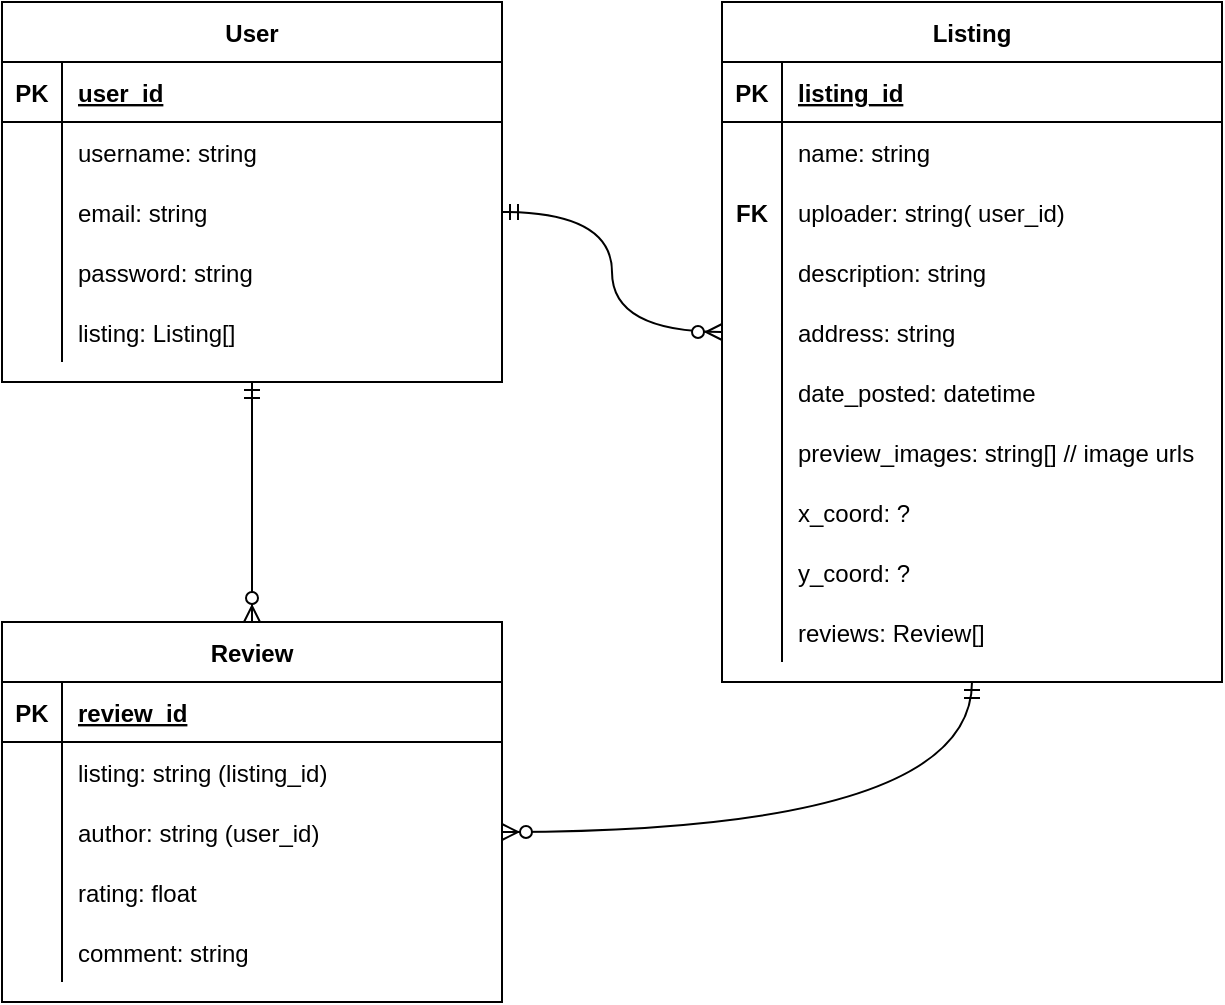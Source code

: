 <mxfile version="13.6.2" type="device"><diagram id="R2lEEEUBdFMjLlhIrx00" name="Page-1"><mxGraphModel dx="1422" dy="862" grid="1" gridSize="10" guides="1" tooltips="1" connect="1" arrows="1" fold="1" page="1" pageScale="1" pageWidth="850" pageHeight="1100" math="0" shadow="0" extFonts="Permanent Marker^https://fonts.googleapis.com/css?family=Permanent+Marker"><root><mxCell id="0"/><mxCell id="1" parent="0"/><mxCell id="j2PaRUe0eenBZdGdECrB-62" style="edgeStyle=orthogonalEdgeStyle;curved=1;rounded=0;orthogonalLoop=1;jettySize=auto;html=1;exitX=0.5;exitY=1;exitDx=0;exitDy=0;entryX=1;entryY=0.5;entryDx=0;entryDy=0;startArrow=ERmandOne;startFill=0;endArrow=ERzeroToMany;endFill=1;" edge="1" parent="1" source="j2PaRUe0eenBZdGdECrB-10" target="j2PaRUe0eenBZdGdECrB-51"><mxGeometry relative="1" as="geometry"/></mxCell><mxCell id="j2PaRUe0eenBZdGdECrB-61" style="edgeStyle=orthogonalEdgeStyle;curved=1;rounded=0;orthogonalLoop=1;jettySize=auto;html=1;exitX=0.5;exitY=1;exitDx=0;exitDy=0;entryX=0.5;entryY=0;entryDx=0;entryDy=0;startArrow=ERmandOne;startFill=0;endArrow=ERzeroToMany;endFill=1;" edge="1" parent="1" source="C-vyLk0tnHw3VtMMgP7b-23" target="j2PaRUe0eenBZdGdECrB-44"><mxGeometry relative="1" as="geometry"/></mxCell><mxCell id="j2PaRUe0eenBZdGdECrB-60" style="edgeStyle=orthogonalEdgeStyle;rounded=0;orthogonalLoop=1;jettySize=auto;html=1;exitX=0;exitY=0.5;exitDx=0;exitDy=0;entryX=1;entryY=0.5;entryDx=0;entryDy=0;curved=1;endArrow=ERmandOne;endFill=0;startArrow=ERzeroToMany;startFill=1;" edge="1" parent="1" source="j2PaRUe0eenBZdGdECrB-23" target="j2PaRUe0eenBZdGdECrB-1"><mxGeometry relative="1" as="geometry"/></mxCell><mxCell id="j2PaRUe0eenBZdGdECrB-10" value="Listing" style="shape=table;startSize=30;container=1;collapsible=1;childLayout=tableLayout;fixedRows=1;rowLines=0;fontStyle=1;align=center;resizeLast=1;" vertex="1" parent="1"><mxGeometry x="480" y="100" width="250" height="340" as="geometry"/></mxCell><mxCell id="j2PaRUe0eenBZdGdECrB-11" value="" style="shape=partialRectangle;collapsible=0;dropTarget=0;pointerEvents=0;fillColor=none;points=[[0,0.5],[1,0.5]];portConstraint=eastwest;top=0;left=0;right=0;bottom=1;" vertex="1" parent="j2PaRUe0eenBZdGdECrB-10"><mxGeometry y="30" width="250" height="30" as="geometry"/></mxCell><mxCell id="j2PaRUe0eenBZdGdECrB-12" value="PK" style="shape=partialRectangle;overflow=hidden;connectable=0;fillColor=none;top=0;left=0;bottom=0;right=0;fontStyle=1;" vertex="1" parent="j2PaRUe0eenBZdGdECrB-11"><mxGeometry width="30" height="30" as="geometry"/></mxCell><mxCell id="j2PaRUe0eenBZdGdECrB-13" value="listing_id" style="shape=partialRectangle;overflow=hidden;connectable=0;fillColor=none;top=0;left=0;bottom=0;right=0;align=left;spacingLeft=6;fontStyle=5;" vertex="1" parent="j2PaRUe0eenBZdGdECrB-11"><mxGeometry x="30" width="220" height="30" as="geometry"/></mxCell><mxCell id="j2PaRUe0eenBZdGdECrB-14" value="" style="shape=partialRectangle;collapsible=0;dropTarget=0;pointerEvents=0;fillColor=none;points=[[0,0.5],[1,0.5]];portConstraint=eastwest;top=0;left=0;right=0;bottom=0;" vertex="1" parent="j2PaRUe0eenBZdGdECrB-10"><mxGeometry y="60" width="250" height="30" as="geometry"/></mxCell><mxCell id="j2PaRUe0eenBZdGdECrB-15" value="" style="shape=partialRectangle;overflow=hidden;connectable=0;fillColor=none;top=0;left=0;bottom=0;right=0;" vertex="1" parent="j2PaRUe0eenBZdGdECrB-14"><mxGeometry width="30" height="30" as="geometry"/></mxCell><mxCell id="j2PaRUe0eenBZdGdECrB-16" value="name: string" style="shape=partialRectangle;overflow=hidden;connectable=0;fillColor=none;top=0;left=0;bottom=0;right=0;align=left;spacingLeft=6;" vertex="1" parent="j2PaRUe0eenBZdGdECrB-14"><mxGeometry x="30" width="220" height="30" as="geometry"/></mxCell><mxCell id="j2PaRUe0eenBZdGdECrB-17" value="" style="shape=partialRectangle;collapsible=0;dropTarget=0;pointerEvents=0;fillColor=none;points=[[0,0.5],[1,0.5]];portConstraint=eastwest;top=0;left=0;right=0;bottom=0;" vertex="1" parent="j2PaRUe0eenBZdGdECrB-10"><mxGeometry y="90" width="250" height="30" as="geometry"/></mxCell><mxCell id="j2PaRUe0eenBZdGdECrB-18" value="FK" style="shape=partialRectangle;overflow=hidden;connectable=0;fillColor=none;top=0;left=0;bottom=0;right=0;fontStyle=1" vertex="1" parent="j2PaRUe0eenBZdGdECrB-17"><mxGeometry width="30" height="30" as="geometry"/></mxCell><mxCell id="j2PaRUe0eenBZdGdECrB-19" value="uploader: string( user_id)" style="shape=partialRectangle;overflow=hidden;connectable=0;fillColor=none;top=0;left=0;bottom=0;right=0;align=left;spacingLeft=6;" vertex="1" parent="j2PaRUe0eenBZdGdECrB-17"><mxGeometry x="30" width="220" height="30" as="geometry"/></mxCell><mxCell id="j2PaRUe0eenBZdGdECrB-20" value="" style="shape=partialRectangle;collapsible=0;dropTarget=0;pointerEvents=0;fillColor=none;points=[[0,0.5],[1,0.5]];portConstraint=eastwest;top=0;left=0;right=0;bottom=0;" vertex="1" parent="j2PaRUe0eenBZdGdECrB-10"><mxGeometry y="120" width="250" height="30" as="geometry"/></mxCell><mxCell id="j2PaRUe0eenBZdGdECrB-21" value="" style="shape=partialRectangle;overflow=hidden;connectable=0;fillColor=none;top=0;left=0;bottom=0;right=0;" vertex="1" parent="j2PaRUe0eenBZdGdECrB-20"><mxGeometry width="30" height="30" as="geometry"/></mxCell><mxCell id="j2PaRUe0eenBZdGdECrB-22" value="description: string" style="shape=partialRectangle;overflow=hidden;connectable=0;fillColor=none;top=0;left=0;bottom=0;right=0;align=left;spacingLeft=6;" vertex="1" parent="j2PaRUe0eenBZdGdECrB-20"><mxGeometry x="30" width="220" height="30" as="geometry"/></mxCell><mxCell id="j2PaRUe0eenBZdGdECrB-23" value="" style="shape=partialRectangle;collapsible=0;dropTarget=0;pointerEvents=0;fillColor=none;points=[[0,0.5],[1,0.5]];portConstraint=eastwest;top=0;left=0;right=0;bottom=0;" vertex="1" parent="j2PaRUe0eenBZdGdECrB-10"><mxGeometry y="150" width="250" height="30" as="geometry"/></mxCell><mxCell id="j2PaRUe0eenBZdGdECrB-24" value="" style="shape=partialRectangle;overflow=hidden;connectable=0;fillColor=none;top=0;left=0;bottom=0;right=0;" vertex="1" parent="j2PaRUe0eenBZdGdECrB-23"><mxGeometry width="30" height="30" as="geometry"/></mxCell><mxCell id="j2PaRUe0eenBZdGdECrB-25" value="address: string" style="shape=partialRectangle;overflow=hidden;connectable=0;fillColor=none;top=0;left=0;bottom=0;right=0;align=left;spacingLeft=6;" vertex="1" parent="j2PaRUe0eenBZdGdECrB-23"><mxGeometry x="30" width="220" height="30" as="geometry"/></mxCell><mxCell id="j2PaRUe0eenBZdGdECrB-38" value="" style="shape=partialRectangle;collapsible=0;dropTarget=0;pointerEvents=0;fillColor=none;points=[[0,0.5],[1,0.5]];portConstraint=eastwest;top=0;left=0;right=0;bottom=0;" vertex="1" parent="j2PaRUe0eenBZdGdECrB-10"><mxGeometry y="180" width="250" height="30" as="geometry"/></mxCell><mxCell id="j2PaRUe0eenBZdGdECrB-39" value="" style="shape=partialRectangle;overflow=hidden;connectable=0;fillColor=none;top=0;left=0;bottom=0;right=0;" vertex="1" parent="j2PaRUe0eenBZdGdECrB-38"><mxGeometry width="30" height="30" as="geometry"/></mxCell><mxCell id="j2PaRUe0eenBZdGdECrB-40" value="date_posted: datetime" style="shape=partialRectangle;overflow=hidden;connectable=0;fillColor=none;top=0;left=0;bottom=0;right=0;align=left;spacingLeft=6;" vertex="1" parent="j2PaRUe0eenBZdGdECrB-38"><mxGeometry x="30" width="220" height="30" as="geometry"/></mxCell><mxCell id="j2PaRUe0eenBZdGdECrB-26" value="" style="shape=partialRectangle;collapsible=0;dropTarget=0;pointerEvents=0;fillColor=none;points=[[0,0.5],[1,0.5]];portConstraint=eastwest;top=0;left=0;right=0;bottom=0;" vertex="1" parent="j2PaRUe0eenBZdGdECrB-10"><mxGeometry y="210" width="250" height="30" as="geometry"/></mxCell><mxCell id="j2PaRUe0eenBZdGdECrB-27" value="" style="shape=partialRectangle;overflow=hidden;connectable=0;fillColor=none;top=0;left=0;bottom=0;right=0;" vertex="1" parent="j2PaRUe0eenBZdGdECrB-26"><mxGeometry width="30" height="30" as="geometry"/></mxCell><mxCell id="j2PaRUe0eenBZdGdECrB-28" value="preview_images: string[] // image urls" style="shape=partialRectangle;overflow=hidden;connectable=0;fillColor=none;top=0;left=0;bottom=0;right=0;align=left;spacingLeft=6;" vertex="1" parent="j2PaRUe0eenBZdGdECrB-26"><mxGeometry x="30" width="220" height="30" as="geometry"/></mxCell><mxCell id="j2PaRUe0eenBZdGdECrB-29" value="" style="shape=partialRectangle;collapsible=0;dropTarget=0;pointerEvents=0;fillColor=none;points=[[0,0.5],[1,0.5]];portConstraint=eastwest;top=0;left=0;right=0;bottom=0;" vertex="1" parent="j2PaRUe0eenBZdGdECrB-10"><mxGeometry y="240" width="250" height="30" as="geometry"/></mxCell><mxCell id="j2PaRUe0eenBZdGdECrB-30" value="" style="shape=partialRectangle;overflow=hidden;connectable=0;fillColor=none;top=0;left=0;bottom=0;right=0;" vertex="1" parent="j2PaRUe0eenBZdGdECrB-29"><mxGeometry width="30" height="30" as="geometry"/></mxCell><mxCell id="j2PaRUe0eenBZdGdECrB-31" value="x_coord: ?" style="shape=partialRectangle;overflow=hidden;connectable=0;fillColor=none;top=0;left=0;bottom=0;right=0;align=left;spacingLeft=6;" vertex="1" parent="j2PaRUe0eenBZdGdECrB-29"><mxGeometry x="30" width="220" height="30" as="geometry"/></mxCell><mxCell id="j2PaRUe0eenBZdGdECrB-32" value="" style="shape=partialRectangle;collapsible=0;dropTarget=0;pointerEvents=0;fillColor=none;points=[[0,0.5],[1,0.5]];portConstraint=eastwest;top=0;left=0;right=0;bottom=0;" vertex="1" parent="j2PaRUe0eenBZdGdECrB-10"><mxGeometry y="270" width="250" height="30" as="geometry"/></mxCell><mxCell id="j2PaRUe0eenBZdGdECrB-33" value="" style="shape=partialRectangle;overflow=hidden;connectable=0;fillColor=none;top=0;left=0;bottom=0;right=0;" vertex="1" parent="j2PaRUe0eenBZdGdECrB-32"><mxGeometry width="30" height="30" as="geometry"/></mxCell><mxCell id="j2PaRUe0eenBZdGdECrB-34" value="y_coord: ?" style="shape=partialRectangle;overflow=hidden;connectable=0;fillColor=none;top=0;left=0;bottom=0;right=0;align=left;spacingLeft=6;" vertex="1" parent="j2PaRUe0eenBZdGdECrB-32"><mxGeometry x="30" width="220" height="30" as="geometry"/></mxCell><mxCell id="j2PaRUe0eenBZdGdECrB-41" value="" style="shape=partialRectangle;collapsible=0;dropTarget=0;pointerEvents=0;fillColor=none;points=[[0,0.5],[1,0.5]];portConstraint=eastwest;top=0;left=0;right=0;bottom=0;" vertex="1" parent="j2PaRUe0eenBZdGdECrB-10"><mxGeometry y="300" width="250" height="30" as="geometry"/></mxCell><mxCell id="j2PaRUe0eenBZdGdECrB-42" value="" style="shape=partialRectangle;overflow=hidden;connectable=0;fillColor=none;top=0;left=0;bottom=0;right=0;" vertex="1" parent="j2PaRUe0eenBZdGdECrB-41"><mxGeometry width="30" height="30" as="geometry"/></mxCell><mxCell id="j2PaRUe0eenBZdGdECrB-43" value="reviews: Review[]" style="shape=partialRectangle;overflow=hidden;connectable=0;fillColor=none;top=0;left=0;bottom=0;right=0;align=left;spacingLeft=6;" vertex="1" parent="j2PaRUe0eenBZdGdECrB-41"><mxGeometry x="30" width="220" height="30" as="geometry"/></mxCell><mxCell id="C-vyLk0tnHw3VtMMgP7b-23" value="User" style="shape=table;startSize=30;container=1;collapsible=1;childLayout=tableLayout;fixedRows=1;rowLines=0;fontStyle=1;align=center;resizeLast=1;" parent="1" vertex="1"><mxGeometry x="120" y="100" width="250" height="190" as="geometry"/></mxCell><mxCell id="C-vyLk0tnHw3VtMMgP7b-24" value="" style="shape=partialRectangle;collapsible=0;dropTarget=0;pointerEvents=0;fillColor=none;points=[[0,0.5],[1,0.5]];portConstraint=eastwest;top=0;left=0;right=0;bottom=1;" parent="C-vyLk0tnHw3VtMMgP7b-23" vertex="1"><mxGeometry y="30" width="250" height="30" as="geometry"/></mxCell><mxCell id="C-vyLk0tnHw3VtMMgP7b-25" value="PK" style="shape=partialRectangle;overflow=hidden;connectable=0;fillColor=none;top=0;left=0;bottom=0;right=0;fontStyle=1;" parent="C-vyLk0tnHw3VtMMgP7b-24" vertex="1"><mxGeometry width="30" height="30" as="geometry"/></mxCell><mxCell id="C-vyLk0tnHw3VtMMgP7b-26" value="user_id" style="shape=partialRectangle;overflow=hidden;connectable=0;fillColor=none;top=0;left=0;bottom=0;right=0;align=left;spacingLeft=6;fontStyle=5;" parent="C-vyLk0tnHw3VtMMgP7b-24" vertex="1"><mxGeometry x="30" width="220" height="30" as="geometry"/></mxCell><mxCell id="C-vyLk0tnHw3VtMMgP7b-27" value="" style="shape=partialRectangle;collapsible=0;dropTarget=0;pointerEvents=0;fillColor=none;points=[[0,0.5],[1,0.5]];portConstraint=eastwest;top=0;left=0;right=0;bottom=0;" parent="C-vyLk0tnHw3VtMMgP7b-23" vertex="1"><mxGeometry y="60" width="250" height="30" as="geometry"/></mxCell><mxCell id="C-vyLk0tnHw3VtMMgP7b-28" value="" style="shape=partialRectangle;overflow=hidden;connectable=0;fillColor=none;top=0;left=0;bottom=0;right=0;" parent="C-vyLk0tnHw3VtMMgP7b-27" vertex="1"><mxGeometry width="30" height="30" as="geometry"/></mxCell><mxCell id="C-vyLk0tnHw3VtMMgP7b-29" value="username: string" style="shape=partialRectangle;overflow=hidden;connectable=0;fillColor=none;top=0;left=0;bottom=0;right=0;align=left;spacingLeft=6;" parent="C-vyLk0tnHw3VtMMgP7b-27" vertex="1"><mxGeometry x="30" width="220" height="30" as="geometry"/></mxCell><mxCell id="j2PaRUe0eenBZdGdECrB-1" value="" style="shape=partialRectangle;collapsible=0;dropTarget=0;pointerEvents=0;fillColor=none;points=[[0,0.5],[1,0.5]];portConstraint=eastwest;top=0;left=0;right=0;bottom=0;" vertex="1" parent="C-vyLk0tnHw3VtMMgP7b-23"><mxGeometry y="90" width="250" height="30" as="geometry"/></mxCell><mxCell id="j2PaRUe0eenBZdGdECrB-2" value="" style="shape=partialRectangle;overflow=hidden;connectable=0;fillColor=none;top=0;left=0;bottom=0;right=0;" vertex="1" parent="j2PaRUe0eenBZdGdECrB-1"><mxGeometry width="30" height="30" as="geometry"/></mxCell><mxCell id="j2PaRUe0eenBZdGdECrB-3" value="email: string" style="shape=partialRectangle;overflow=hidden;connectable=0;fillColor=none;top=0;left=0;bottom=0;right=0;align=left;spacingLeft=6;" vertex="1" parent="j2PaRUe0eenBZdGdECrB-1"><mxGeometry x="30" width="220" height="30" as="geometry"/></mxCell><mxCell id="j2PaRUe0eenBZdGdECrB-4" value="" style="shape=partialRectangle;collapsible=0;dropTarget=0;pointerEvents=0;fillColor=none;points=[[0,0.5],[1,0.5]];portConstraint=eastwest;top=0;left=0;right=0;bottom=0;" vertex="1" parent="C-vyLk0tnHw3VtMMgP7b-23"><mxGeometry y="120" width="250" height="30" as="geometry"/></mxCell><mxCell id="j2PaRUe0eenBZdGdECrB-5" value="" style="shape=partialRectangle;overflow=hidden;connectable=0;fillColor=none;top=0;left=0;bottom=0;right=0;" vertex="1" parent="j2PaRUe0eenBZdGdECrB-4"><mxGeometry width="30" height="30" as="geometry"/></mxCell><mxCell id="j2PaRUe0eenBZdGdECrB-6" value="password: string" style="shape=partialRectangle;overflow=hidden;connectable=0;fillColor=none;top=0;left=0;bottom=0;right=0;align=left;spacingLeft=6;" vertex="1" parent="j2PaRUe0eenBZdGdECrB-4"><mxGeometry x="30" width="220" height="30" as="geometry"/></mxCell><mxCell id="j2PaRUe0eenBZdGdECrB-7" value="" style="shape=partialRectangle;collapsible=0;dropTarget=0;pointerEvents=0;fillColor=none;points=[[0,0.5],[1,0.5]];portConstraint=eastwest;top=0;left=0;right=0;bottom=0;" vertex="1" parent="C-vyLk0tnHw3VtMMgP7b-23"><mxGeometry y="150" width="250" height="30" as="geometry"/></mxCell><mxCell id="j2PaRUe0eenBZdGdECrB-8" value="" style="shape=partialRectangle;overflow=hidden;connectable=0;fillColor=none;top=0;left=0;bottom=0;right=0;" vertex="1" parent="j2PaRUe0eenBZdGdECrB-7"><mxGeometry width="30" height="30" as="geometry"/></mxCell><mxCell id="j2PaRUe0eenBZdGdECrB-9" value="listing: Listing[]" style="shape=partialRectangle;overflow=hidden;connectable=0;fillColor=none;top=0;left=0;bottom=0;right=0;align=left;spacingLeft=6;" vertex="1" parent="j2PaRUe0eenBZdGdECrB-7"><mxGeometry x="30" width="220" height="30" as="geometry"/></mxCell><mxCell id="j2PaRUe0eenBZdGdECrB-44" value="Review" style="shape=table;startSize=30;container=1;collapsible=1;childLayout=tableLayout;fixedRows=1;rowLines=0;fontStyle=1;align=center;resizeLast=1;" vertex="1" parent="1"><mxGeometry x="120" y="410" width="250" height="190" as="geometry"/></mxCell><mxCell id="j2PaRUe0eenBZdGdECrB-45" value="" style="shape=partialRectangle;collapsible=0;dropTarget=0;pointerEvents=0;fillColor=none;points=[[0,0.5],[1,0.5]];portConstraint=eastwest;top=0;left=0;right=0;bottom=1;" vertex="1" parent="j2PaRUe0eenBZdGdECrB-44"><mxGeometry y="30" width="250" height="30" as="geometry"/></mxCell><mxCell id="j2PaRUe0eenBZdGdECrB-46" value="PK" style="shape=partialRectangle;overflow=hidden;connectable=0;fillColor=none;top=0;left=0;bottom=0;right=0;fontStyle=1;" vertex="1" parent="j2PaRUe0eenBZdGdECrB-45"><mxGeometry width="30" height="30" as="geometry"/></mxCell><mxCell id="j2PaRUe0eenBZdGdECrB-47" value="review_id" style="shape=partialRectangle;overflow=hidden;connectable=0;fillColor=none;top=0;left=0;bottom=0;right=0;align=left;spacingLeft=6;fontStyle=5;" vertex="1" parent="j2PaRUe0eenBZdGdECrB-45"><mxGeometry x="30" width="220" height="30" as="geometry"/></mxCell><mxCell id="j2PaRUe0eenBZdGdECrB-48" value="" style="shape=partialRectangle;collapsible=0;dropTarget=0;pointerEvents=0;fillColor=none;points=[[0,0.5],[1,0.5]];portConstraint=eastwest;top=0;left=0;right=0;bottom=0;" vertex="1" parent="j2PaRUe0eenBZdGdECrB-44"><mxGeometry y="60" width="250" height="30" as="geometry"/></mxCell><mxCell id="j2PaRUe0eenBZdGdECrB-49" value="" style="shape=partialRectangle;overflow=hidden;connectable=0;fillColor=none;top=0;left=0;bottom=0;right=0;" vertex="1" parent="j2PaRUe0eenBZdGdECrB-48"><mxGeometry width="30" height="30" as="geometry"/></mxCell><mxCell id="j2PaRUe0eenBZdGdECrB-50" value="listing: string (listing_id)" style="shape=partialRectangle;overflow=hidden;connectable=0;fillColor=none;top=0;left=0;bottom=0;right=0;align=left;spacingLeft=6;" vertex="1" parent="j2PaRUe0eenBZdGdECrB-48"><mxGeometry x="30" width="220" height="30" as="geometry"/></mxCell><mxCell id="j2PaRUe0eenBZdGdECrB-51" value="" style="shape=partialRectangle;collapsible=0;dropTarget=0;pointerEvents=0;fillColor=none;points=[[0,0.5],[1,0.5]];portConstraint=eastwest;top=0;left=0;right=0;bottom=0;" vertex="1" parent="j2PaRUe0eenBZdGdECrB-44"><mxGeometry y="90" width="250" height="30" as="geometry"/></mxCell><mxCell id="j2PaRUe0eenBZdGdECrB-52" value="" style="shape=partialRectangle;overflow=hidden;connectable=0;fillColor=none;top=0;left=0;bottom=0;right=0;" vertex="1" parent="j2PaRUe0eenBZdGdECrB-51"><mxGeometry width="30" height="30" as="geometry"/></mxCell><mxCell id="j2PaRUe0eenBZdGdECrB-53" value="author: string (user_id)" style="shape=partialRectangle;overflow=hidden;connectable=0;fillColor=none;top=0;left=0;bottom=0;right=0;align=left;spacingLeft=6;" vertex="1" parent="j2PaRUe0eenBZdGdECrB-51"><mxGeometry x="30" width="220" height="30" as="geometry"/></mxCell><mxCell id="j2PaRUe0eenBZdGdECrB-54" value="" style="shape=partialRectangle;collapsible=0;dropTarget=0;pointerEvents=0;fillColor=none;points=[[0,0.5],[1,0.5]];portConstraint=eastwest;top=0;left=0;right=0;bottom=0;" vertex="1" parent="j2PaRUe0eenBZdGdECrB-44"><mxGeometry y="120" width="250" height="30" as="geometry"/></mxCell><mxCell id="j2PaRUe0eenBZdGdECrB-55" value="" style="shape=partialRectangle;overflow=hidden;connectable=0;fillColor=none;top=0;left=0;bottom=0;right=0;" vertex="1" parent="j2PaRUe0eenBZdGdECrB-54"><mxGeometry width="30" height="30" as="geometry"/></mxCell><mxCell id="j2PaRUe0eenBZdGdECrB-56" value="rating: float" style="shape=partialRectangle;overflow=hidden;connectable=0;fillColor=none;top=0;left=0;bottom=0;right=0;align=left;spacingLeft=6;" vertex="1" parent="j2PaRUe0eenBZdGdECrB-54"><mxGeometry x="30" width="220" height="30" as="geometry"/></mxCell><mxCell id="j2PaRUe0eenBZdGdECrB-57" value="" style="shape=partialRectangle;collapsible=0;dropTarget=0;pointerEvents=0;fillColor=none;points=[[0,0.5],[1,0.5]];portConstraint=eastwest;top=0;left=0;right=0;bottom=0;" vertex="1" parent="j2PaRUe0eenBZdGdECrB-44"><mxGeometry y="150" width="250" height="30" as="geometry"/></mxCell><mxCell id="j2PaRUe0eenBZdGdECrB-58" value="" style="shape=partialRectangle;overflow=hidden;connectable=0;fillColor=none;top=0;left=0;bottom=0;right=0;" vertex="1" parent="j2PaRUe0eenBZdGdECrB-57"><mxGeometry width="30" height="30" as="geometry"/></mxCell><mxCell id="j2PaRUe0eenBZdGdECrB-59" value="comment: string" style="shape=partialRectangle;overflow=hidden;connectable=0;fillColor=none;top=0;left=0;bottom=0;right=0;align=left;spacingLeft=6;" vertex="1" parent="j2PaRUe0eenBZdGdECrB-57"><mxGeometry x="30" width="220" height="30" as="geometry"/></mxCell></root></mxGraphModel></diagram></mxfile>
